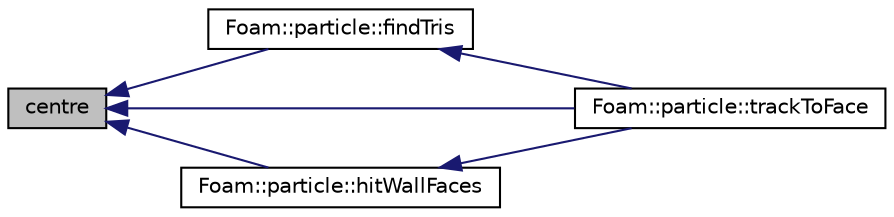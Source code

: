digraph "centre"
{
  bgcolor="transparent";
  edge [fontname="Helvetica",fontsize="10",labelfontname="Helvetica",labelfontsize="10"];
  node [fontname="Helvetica",fontsize="10",shape=record];
  rankdir="LR";
  Node148 [label="centre",height=0.2,width=0.4,color="black", fillcolor="grey75", style="filled", fontcolor="black"];
  Node148 -> Node149 [dir="back",color="midnightblue",fontsize="10",style="solid",fontname="Helvetica"];
  Node149 [label="Foam::particle::findTris",height=0.2,width=0.4,color="black",URL="$a24721.html#adbfa775c92a044180e396dbe137da73b",tooltip="Find the tet tri faces between position and tet centre. "];
  Node149 -> Node150 [dir="back",color="midnightblue",fontsize="10",style="solid",fontname="Helvetica"];
  Node150 [label="Foam::particle::trackToFace",height=0.2,width=0.4,color="black",URL="$a24721.html#a843767f232f5b61884dcd757558591e0"];
  Node148 -> Node151 [dir="back",color="midnightblue",fontsize="10",style="solid",fontname="Helvetica"];
  Node151 [label="Foam::particle::hitWallFaces",height=0.2,width=0.4,color="black",URL="$a24721.html#abf78981c0a99e9f135ebc37efcfd1544"];
  Node151 -> Node150 [dir="back",color="midnightblue",fontsize="10",style="solid",fontname="Helvetica"];
  Node148 -> Node150 [dir="back",color="midnightblue",fontsize="10",style="solid",fontname="Helvetica"];
}
